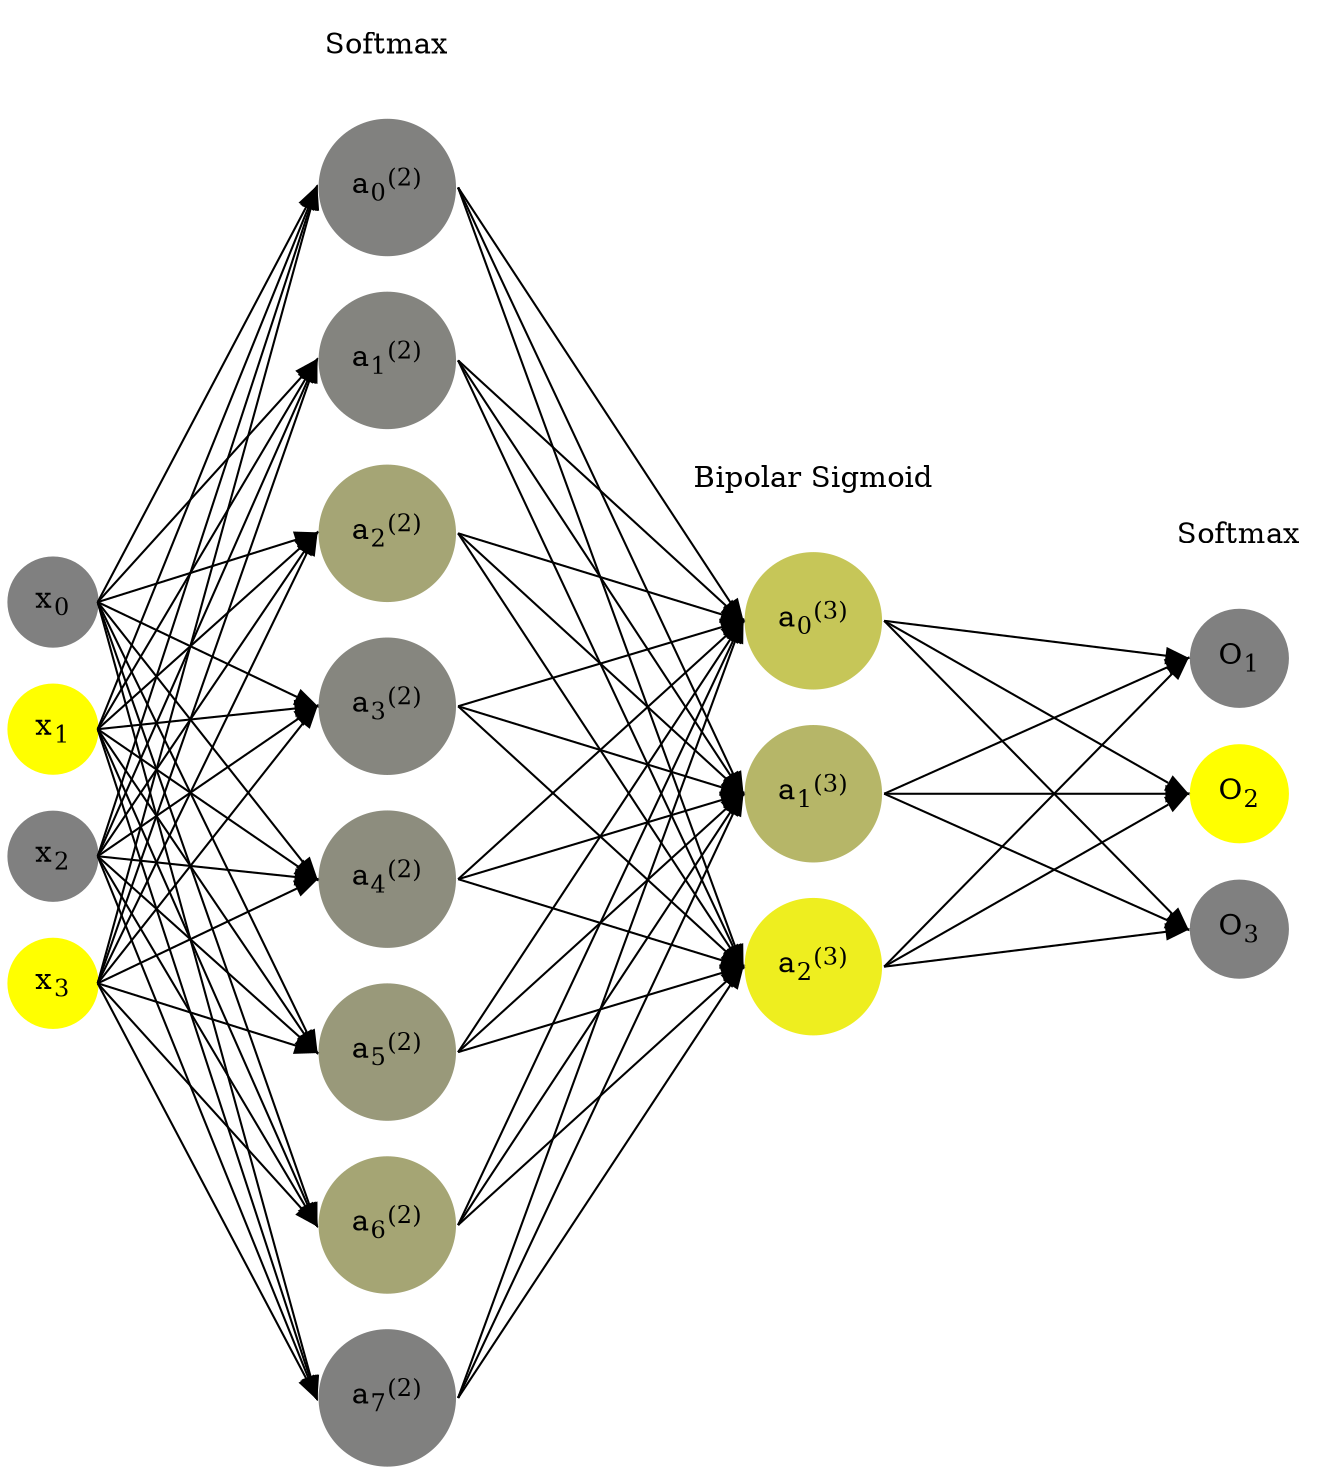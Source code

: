digraph G {
	rankdir = LR;
	splines=false;
	edge[style=invis];
	ranksep= 1.4;
	{
	node [shape=circle, color="0.1667, 0.0, 0.5", style=filled, fillcolor="0.1667, 0.0, 0.5"];
	x0 [label=<x<sub>0</sub>>];
	}
	{
	node [shape=circle, color="0.1667, 1.0, 1.0", style=filled, fillcolor="0.1667, 1.0, 1.0"];
	x1 [label=<x<sub>1</sub>>];
	}
	{
	node [shape=circle, color="0.1667, 0.0, 0.5", style=filled, fillcolor="0.1667, 0.0, 0.5"];
	x2 [label=<x<sub>2</sub>>];
	}
	{
	node [shape=circle, color="0.1667, 1.0, 1.0", style=filled, fillcolor="0.1667, 1.0, 1.0"];
	x3 [label=<x<sub>3</sub>>];
	}
	{
	node [shape=circle, color="0.1667, 0.011546, 0.505773", style=filled, fillcolor="0.1667, 0.011546, 0.505773"];
	a02 [label=<a<sub>0</sub><sup>(2)</sup>>];
	}
	{
	node [shape=circle, color="0.1667, 0.034805, 0.517403", style=filled, fillcolor="0.1667, 0.034805, 0.517403"];
	a12 [label=<a<sub>1</sub><sup>(2)</sup>>];
	}
	{
	node [shape=circle, color="0.1667, 0.291697, 0.645848", style=filled, fillcolor="0.1667, 0.291697, 0.645848"];
	a22 [label=<a<sub>2</sub><sup>(2)</sup>>];
	}
	{
	node [shape=circle, color="0.1667, 0.054524, 0.527262", style=filled, fillcolor="0.1667, 0.054524, 0.527262"];
	a32 [label=<a<sub>3</sub><sup>(2)</sup>>];
	}
	{
	node [shape=circle, color="0.1667, 0.104055, 0.552028", style=filled, fillcolor="0.1667, 0.104055, 0.552028"];
	a42 [label=<a<sub>4</sub><sup>(2)</sup>>];
	}
	{
	node [shape=circle, color="0.1667, 0.202993, 0.601497", style=filled, fillcolor="0.1667, 0.202993, 0.601497"];
	a52 [label=<a<sub>5</sub><sup>(2)</sup>>];
	}
	{
	node [shape=circle, color="0.1667, 0.295807, 0.647904", style=filled, fillcolor="0.1667, 0.295807, 0.647904"];
	a62 [label=<a<sub>6</sub><sup>(2)</sup>>];
	}
	{
	node [shape=circle, color="0.1667, 0.004572, 0.502286", style=filled, fillcolor="0.1667, 0.004572, 0.502286"];
	a72 [label=<a<sub>7</sub><sup>(2)</sup>>];
	}
	{
	node [shape=circle, color="0.1667, 0.552993, 0.776497", style=filled, fillcolor="0.1667, 0.552993, 0.776497"];
	a03 [label=<a<sub>0</sub><sup>(3)</sup>>];
	}
	{
	node [shape=circle, color="0.1667, 0.428664, 0.714332", style=filled, fillcolor="0.1667, 0.428664, 0.714332"];
	a13 [label=<a<sub>1</sub><sup>(3)</sup>>];
	}
	{
	node [shape=circle, color="0.1667, 0.866547, 0.933274", style=filled, fillcolor="0.1667, 0.866547, 0.933274"];
	a23 [label=<a<sub>2</sub><sup>(3)</sup>>];
	}
	{
	node [shape=circle, color="0.1667, 0.0, 0.5", style=filled, fillcolor="0.1667, 0.0, 0.5"];
	O1 [label=<O<sub>1</sub>>];
	}
	{
	node [shape=circle, color="0.1667, 1.0, 1.0", style=filled, fillcolor="0.1667, 1.0, 1.0"];
	O2 [label=<O<sub>2</sub>>];
	}
	{
	node [shape=circle, color="0.1667, 0.0, 0.5", style=filled, fillcolor="0.1667, 0.0, 0.5"];
	O3 [label=<O<sub>3</sub>>];
	}
	{
	rank=same;
	x0->x1->x2->x3;
	}
	{
	rank=same;
	a02->a12->a22->a32->a42->a52->a62->a72;
	}
	{
	rank=same;
	a03->a13->a23;
	}
	{
	rank=same;
	O1->O2->O3;
	}
	l1 [shape=plaintext,label="Softmax"];
	l1->a02;
	{rank=same; l1;a02};
	l2 [shape=plaintext,label="Bipolar Sigmoid"];
	l2->a03;
	{rank=same; l2;a03};
	l3 [shape=plaintext,label="Softmax"];
	l3->O1;
	{rank=same; l3;O1};
edge[style=solid, tailport=e, headport=w];
	{x0;x1;x2;x3} -> {a02;a12;a22;a32;a42;a52;a62;a72};
	{a02;a12;a22;a32;a42;a52;a62;a72} -> {a03;a13;a23};
	{a03;a13;a23} -> {O1,O2,O3};
}